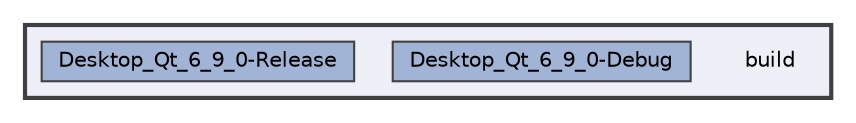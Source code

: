 digraph "build"
{
 // LATEX_PDF_SIZE
  bgcolor="transparent";
  edge [fontname=Helvetica,fontsize=10,labelfontname=Helvetica,labelfontsize=10];
  node [fontname=Helvetica,fontsize=10,shape=box,height=0.2,width=0.4];
  compound=true
  subgraph clusterdir_4fef79e7177ba769987a8da36c892c5f {
    graph [ bgcolor="#edf0f7", pencolor="grey25", label="", fontname=Helvetica,fontsize=10 style="filled,bold", URL="dir_4fef79e7177ba769987a8da36c892c5f.html",tooltip=""]
    dir_4fef79e7177ba769987a8da36c892c5f [shape=plaintext, label="build"];
  dir_30c458b88f5fa99209d6334fa6c49ab2 [label="Desktop_Qt_6_9_0-Debug", fillcolor="#a2b4d6", color="grey25", style="filled", URL="dir_30c458b88f5fa99209d6334fa6c49ab2.html",tooltip=""];
  dir_19839ea1560dc98502aa6d9bcdf82417 [label="Desktop_Qt_6_9_0-Release", fillcolor="#a2b4d6", color="grey25", style="filled", URL="dir_19839ea1560dc98502aa6d9bcdf82417.html",tooltip=""];
  }
}
